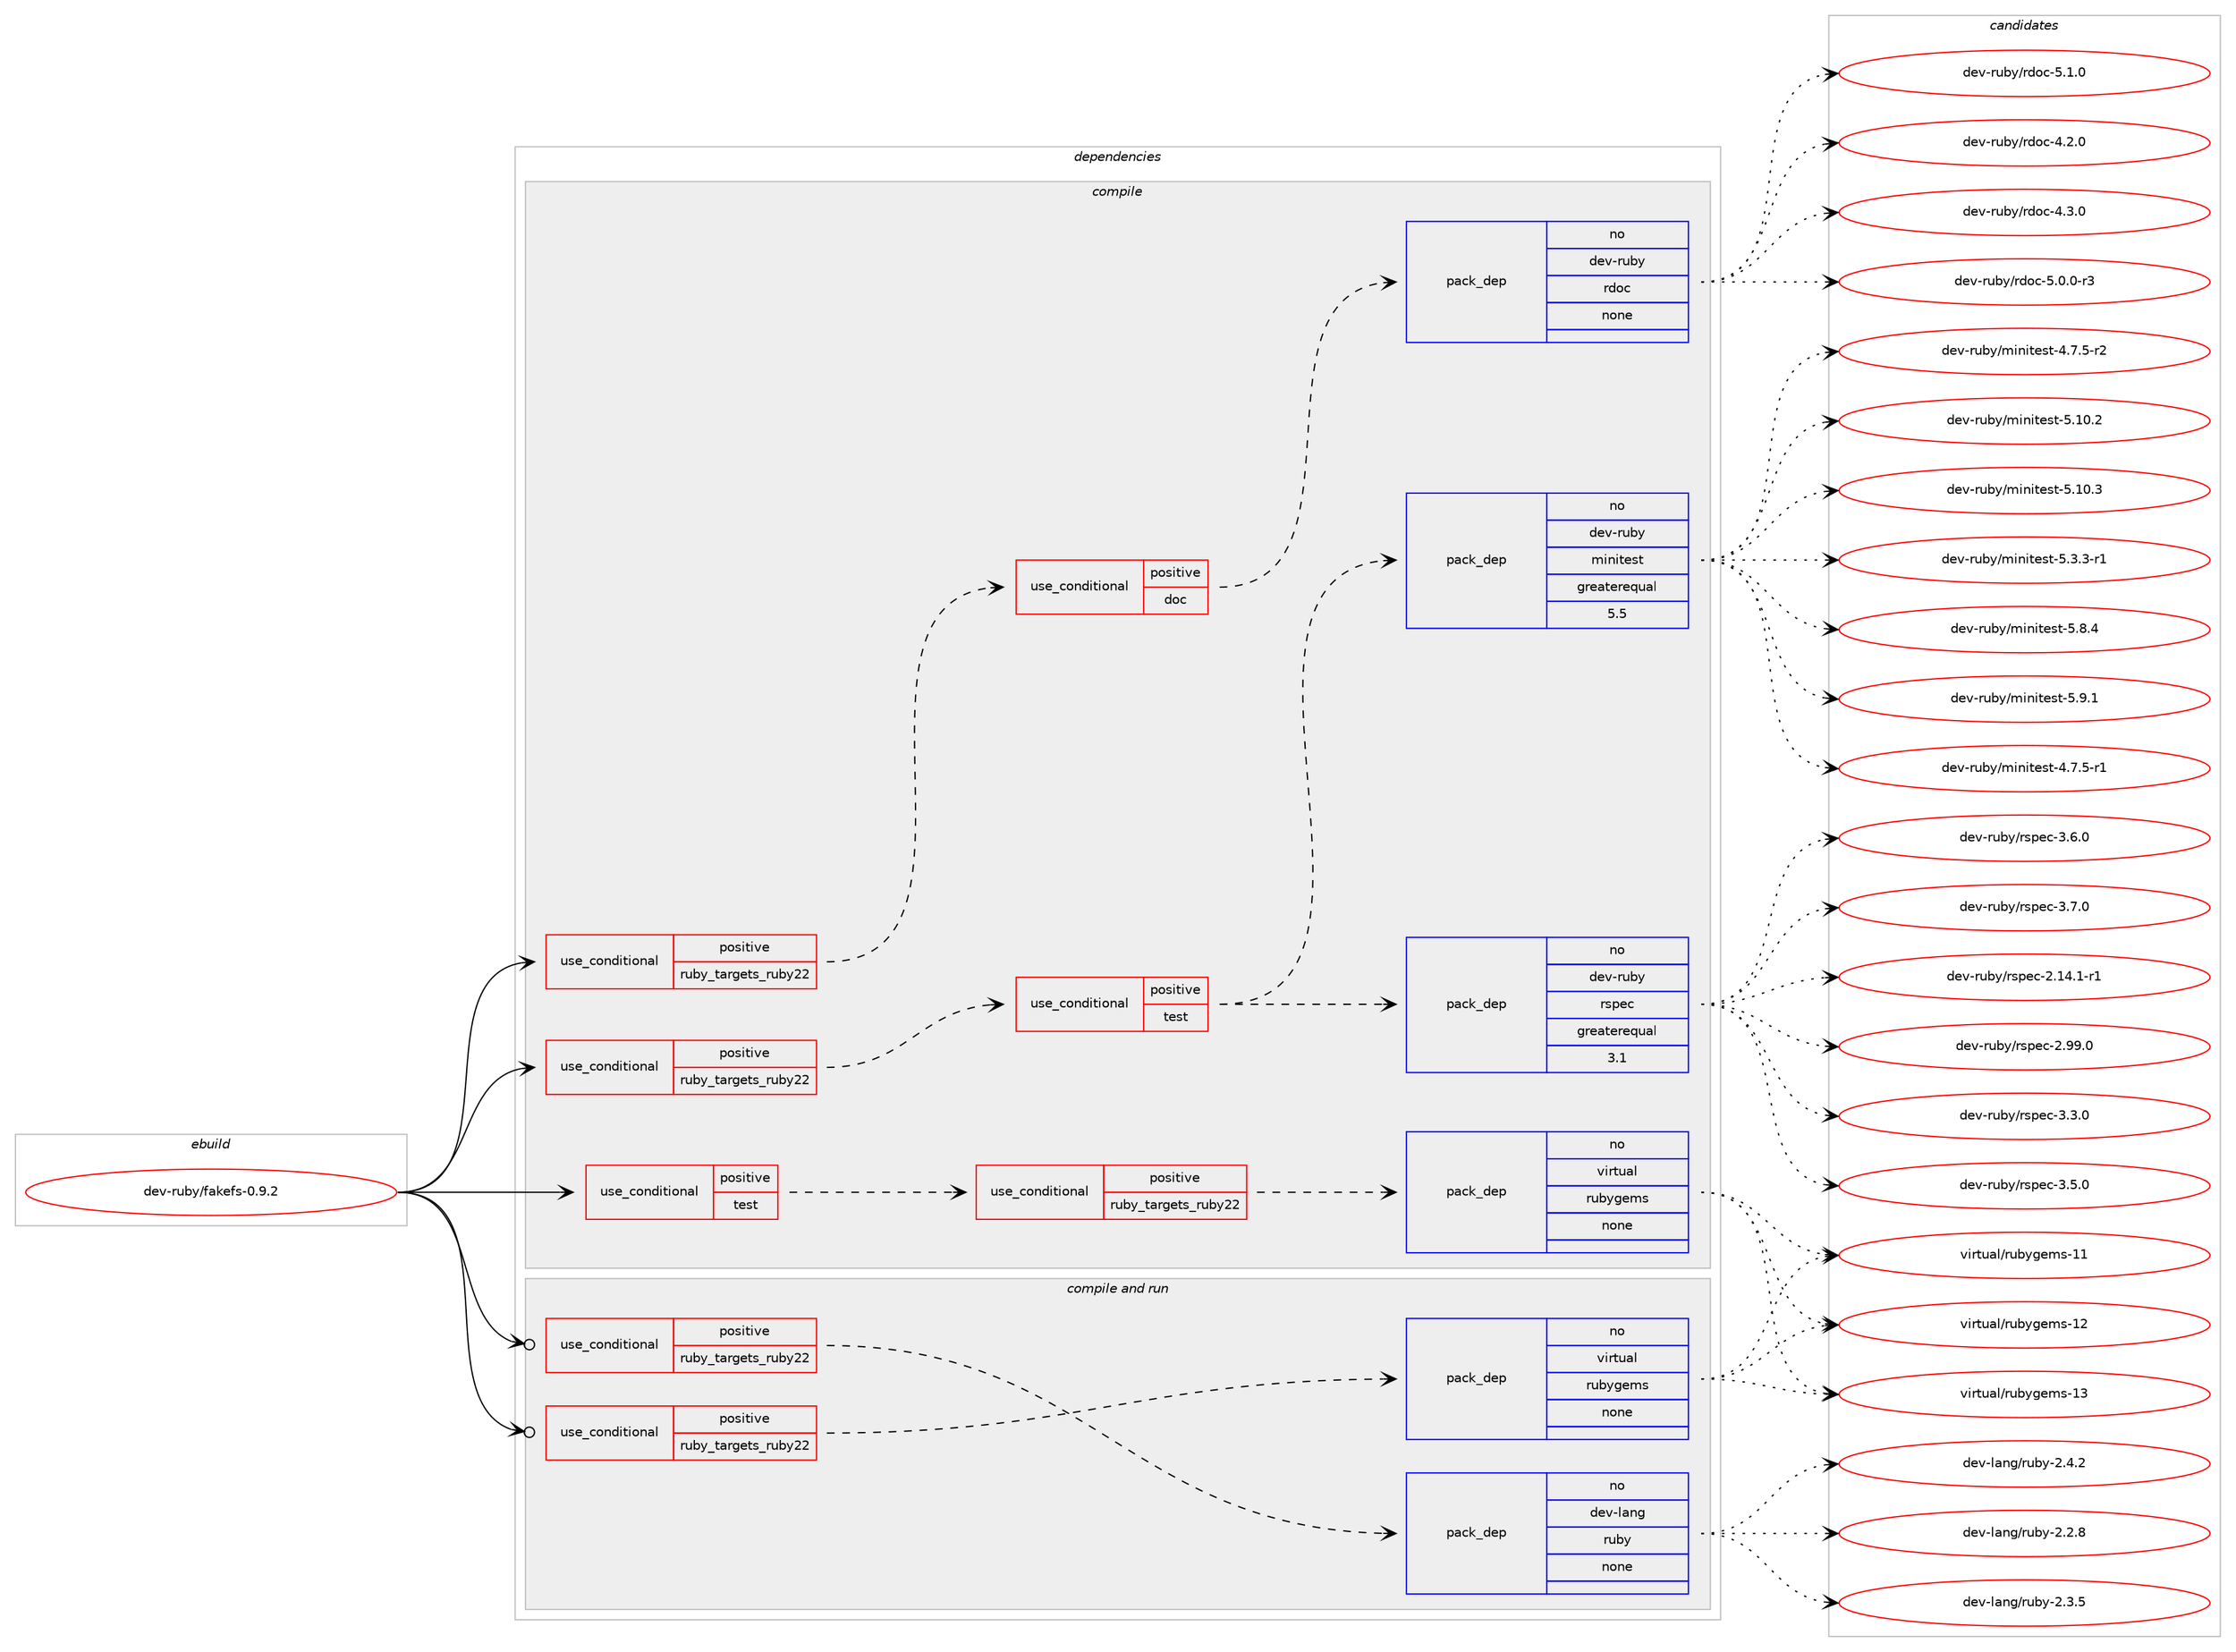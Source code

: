 digraph prolog {

# *************
# Graph options
# *************

newrank=true;
concentrate=true;
compound=true;
graph [rankdir=LR,fontname=Helvetica,fontsize=10,ranksep=1.5];#, ranksep=2.5, nodesep=0.2];
edge  [arrowhead=vee];
node  [fontname=Helvetica,fontsize=10];

# **********
# The ebuild
# **********

subgraph cluster_leftcol {
color=gray;
rank=same;
label=<<i>ebuild</i>>;
id [label="dev-ruby/fakefs-0.9.2", color=red, width=4, href="../dev-ruby/fakefs-0.9.2.svg"];
}

# ****************
# The dependencies
# ****************

subgraph cluster_midcol {
color=gray;
label=<<i>dependencies</i>>;
subgraph cluster_compile {
fillcolor="#eeeeee";
style=filled;
label=<<i>compile</i>>;
subgraph cond56686 {
dependency237948 [label=<<TABLE BORDER="0" CELLBORDER="1" CELLSPACING="0" CELLPADDING="4"><TR><TD ROWSPAN="3" CELLPADDING="10">use_conditional</TD></TR><TR><TD>positive</TD></TR><TR><TD>ruby_targets_ruby22</TD></TR></TABLE>>, shape=none, color=red];
subgraph cond56687 {
dependency237949 [label=<<TABLE BORDER="0" CELLBORDER="1" CELLSPACING="0" CELLPADDING="4"><TR><TD ROWSPAN="3" CELLPADDING="10">use_conditional</TD></TR><TR><TD>positive</TD></TR><TR><TD>doc</TD></TR></TABLE>>, shape=none, color=red];
subgraph pack177185 {
dependency237950 [label=<<TABLE BORDER="0" CELLBORDER="1" CELLSPACING="0" CELLPADDING="4" WIDTH="220"><TR><TD ROWSPAN="6" CELLPADDING="30">pack_dep</TD></TR><TR><TD WIDTH="110">no</TD></TR><TR><TD>dev-ruby</TD></TR><TR><TD>rdoc</TD></TR><TR><TD>none</TD></TR><TR><TD></TD></TR></TABLE>>, shape=none, color=blue];
}
dependency237949:e -> dependency237950:w [weight=20,style="dashed",arrowhead="vee"];
}
dependency237948:e -> dependency237949:w [weight=20,style="dashed",arrowhead="vee"];
}
id:e -> dependency237948:w [weight=20,style="solid",arrowhead="vee"];
subgraph cond56688 {
dependency237951 [label=<<TABLE BORDER="0" CELLBORDER="1" CELLSPACING="0" CELLPADDING="4"><TR><TD ROWSPAN="3" CELLPADDING="10">use_conditional</TD></TR><TR><TD>positive</TD></TR><TR><TD>ruby_targets_ruby22</TD></TR></TABLE>>, shape=none, color=red];
subgraph cond56689 {
dependency237952 [label=<<TABLE BORDER="0" CELLBORDER="1" CELLSPACING="0" CELLPADDING="4"><TR><TD ROWSPAN="3" CELLPADDING="10">use_conditional</TD></TR><TR><TD>positive</TD></TR><TR><TD>test</TD></TR></TABLE>>, shape=none, color=red];
subgraph pack177186 {
dependency237953 [label=<<TABLE BORDER="0" CELLBORDER="1" CELLSPACING="0" CELLPADDING="4" WIDTH="220"><TR><TD ROWSPAN="6" CELLPADDING="30">pack_dep</TD></TR><TR><TD WIDTH="110">no</TD></TR><TR><TD>dev-ruby</TD></TR><TR><TD>rspec</TD></TR><TR><TD>greaterequal</TD></TR><TR><TD>3.1</TD></TR></TABLE>>, shape=none, color=blue];
}
dependency237952:e -> dependency237953:w [weight=20,style="dashed",arrowhead="vee"];
subgraph pack177187 {
dependency237954 [label=<<TABLE BORDER="0" CELLBORDER="1" CELLSPACING="0" CELLPADDING="4" WIDTH="220"><TR><TD ROWSPAN="6" CELLPADDING="30">pack_dep</TD></TR><TR><TD WIDTH="110">no</TD></TR><TR><TD>dev-ruby</TD></TR><TR><TD>minitest</TD></TR><TR><TD>greaterequal</TD></TR><TR><TD>5.5</TD></TR></TABLE>>, shape=none, color=blue];
}
dependency237952:e -> dependency237954:w [weight=20,style="dashed",arrowhead="vee"];
}
dependency237951:e -> dependency237952:w [weight=20,style="dashed",arrowhead="vee"];
}
id:e -> dependency237951:w [weight=20,style="solid",arrowhead="vee"];
subgraph cond56690 {
dependency237955 [label=<<TABLE BORDER="0" CELLBORDER="1" CELLSPACING="0" CELLPADDING="4"><TR><TD ROWSPAN="3" CELLPADDING="10">use_conditional</TD></TR><TR><TD>positive</TD></TR><TR><TD>test</TD></TR></TABLE>>, shape=none, color=red];
subgraph cond56691 {
dependency237956 [label=<<TABLE BORDER="0" CELLBORDER="1" CELLSPACING="0" CELLPADDING="4"><TR><TD ROWSPAN="3" CELLPADDING="10">use_conditional</TD></TR><TR><TD>positive</TD></TR><TR><TD>ruby_targets_ruby22</TD></TR></TABLE>>, shape=none, color=red];
subgraph pack177188 {
dependency237957 [label=<<TABLE BORDER="0" CELLBORDER="1" CELLSPACING="0" CELLPADDING="4" WIDTH="220"><TR><TD ROWSPAN="6" CELLPADDING="30">pack_dep</TD></TR><TR><TD WIDTH="110">no</TD></TR><TR><TD>virtual</TD></TR><TR><TD>rubygems</TD></TR><TR><TD>none</TD></TR><TR><TD></TD></TR></TABLE>>, shape=none, color=blue];
}
dependency237956:e -> dependency237957:w [weight=20,style="dashed",arrowhead="vee"];
}
dependency237955:e -> dependency237956:w [weight=20,style="dashed",arrowhead="vee"];
}
id:e -> dependency237955:w [weight=20,style="solid",arrowhead="vee"];
}
subgraph cluster_compileandrun {
fillcolor="#eeeeee";
style=filled;
label=<<i>compile and run</i>>;
subgraph cond56692 {
dependency237958 [label=<<TABLE BORDER="0" CELLBORDER="1" CELLSPACING="0" CELLPADDING="4"><TR><TD ROWSPAN="3" CELLPADDING="10">use_conditional</TD></TR><TR><TD>positive</TD></TR><TR><TD>ruby_targets_ruby22</TD></TR></TABLE>>, shape=none, color=red];
subgraph pack177189 {
dependency237959 [label=<<TABLE BORDER="0" CELLBORDER="1" CELLSPACING="0" CELLPADDING="4" WIDTH="220"><TR><TD ROWSPAN="6" CELLPADDING="30">pack_dep</TD></TR><TR><TD WIDTH="110">no</TD></TR><TR><TD>dev-lang</TD></TR><TR><TD>ruby</TD></TR><TR><TD>none</TD></TR><TR><TD></TD></TR></TABLE>>, shape=none, color=blue];
}
dependency237958:e -> dependency237959:w [weight=20,style="dashed",arrowhead="vee"];
}
id:e -> dependency237958:w [weight=20,style="solid",arrowhead="odotvee"];
subgraph cond56693 {
dependency237960 [label=<<TABLE BORDER="0" CELLBORDER="1" CELLSPACING="0" CELLPADDING="4"><TR><TD ROWSPAN="3" CELLPADDING="10">use_conditional</TD></TR><TR><TD>positive</TD></TR><TR><TD>ruby_targets_ruby22</TD></TR></TABLE>>, shape=none, color=red];
subgraph pack177190 {
dependency237961 [label=<<TABLE BORDER="0" CELLBORDER="1" CELLSPACING="0" CELLPADDING="4" WIDTH="220"><TR><TD ROWSPAN="6" CELLPADDING="30">pack_dep</TD></TR><TR><TD WIDTH="110">no</TD></TR><TR><TD>virtual</TD></TR><TR><TD>rubygems</TD></TR><TR><TD>none</TD></TR><TR><TD></TD></TR></TABLE>>, shape=none, color=blue];
}
dependency237960:e -> dependency237961:w [weight=20,style="dashed",arrowhead="vee"];
}
id:e -> dependency237960:w [weight=20,style="solid",arrowhead="odotvee"];
}
subgraph cluster_run {
fillcolor="#eeeeee";
style=filled;
label=<<i>run</i>>;
}
}

# **************
# The candidates
# **************

subgraph cluster_choices {
rank=same;
color=gray;
label=<<i>candidates</i>>;

subgraph choice177185 {
color=black;
nodesep=1;
choice10010111845114117981214711410011199455246504648 [label="dev-ruby/rdoc-4.2.0", color=red, width=4,href="../dev-ruby/rdoc-4.2.0.svg"];
choice10010111845114117981214711410011199455246514648 [label="dev-ruby/rdoc-4.3.0", color=red, width=4,href="../dev-ruby/rdoc-4.3.0.svg"];
choice100101118451141179812147114100111994553464846484511451 [label="dev-ruby/rdoc-5.0.0-r3", color=red, width=4,href="../dev-ruby/rdoc-5.0.0-r3.svg"];
choice10010111845114117981214711410011199455346494648 [label="dev-ruby/rdoc-5.1.0", color=red, width=4,href="../dev-ruby/rdoc-5.1.0.svg"];
dependency237950:e -> choice10010111845114117981214711410011199455246504648:w [style=dotted,weight="100"];
dependency237950:e -> choice10010111845114117981214711410011199455246514648:w [style=dotted,weight="100"];
dependency237950:e -> choice100101118451141179812147114100111994553464846484511451:w [style=dotted,weight="100"];
dependency237950:e -> choice10010111845114117981214711410011199455346494648:w [style=dotted,weight="100"];
}
subgraph choice177186 {
color=black;
nodesep=1;
choice10010111845114117981214711411511210199455046495246494511449 [label="dev-ruby/rspec-2.14.1-r1", color=red, width=4,href="../dev-ruby/rspec-2.14.1-r1.svg"];
choice1001011184511411798121471141151121019945504657574648 [label="dev-ruby/rspec-2.99.0", color=red, width=4,href="../dev-ruby/rspec-2.99.0.svg"];
choice10010111845114117981214711411511210199455146514648 [label="dev-ruby/rspec-3.3.0", color=red, width=4,href="../dev-ruby/rspec-3.3.0.svg"];
choice10010111845114117981214711411511210199455146534648 [label="dev-ruby/rspec-3.5.0", color=red, width=4,href="../dev-ruby/rspec-3.5.0.svg"];
choice10010111845114117981214711411511210199455146544648 [label="dev-ruby/rspec-3.6.0", color=red, width=4,href="../dev-ruby/rspec-3.6.0.svg"];
choice10010111845114117981214711411511210199455146554648 [label="dev-ruby/rspec-3.7.0", color=red, width=4,href="../dev-ruby/rspec-3.7.0.svg"];
dependency237953:e -> choice10010111845114117981214711411511210199455046495246494511449:w [style=dotted,weight="100"];
dependency237953:e -> choice1001011184511411798121471141151121019945504657574648:w [style=dotted,weight="100"];
dependency237953:e -> choice10010111845114117981214711411511210199455146514648:w [style=dotted,weight="100"];
dependency237953:e -> choice10010111845114117981214711411511210199455146534648:w [style=dotted,weight="100"];
dependency237953:e -> choice10010111845114117981214711411511210199455146544648:w [style=dotted,weight="100"];
dependency237953:e -> choice10010111845114117981214711411511210199455146554648:w [style=dotted,weight="100"];
}
subgraph choice177187 {
color=black;
nodesep=1;
choice1001011184511411798121471091051101051161011151164552465546534511449 [label="dev-ruby/minitest-4.7.5-r1", color=red, width=4,href="../dev-ruby/minitest-4.7.5-r1.svg"];
choice1001011184511411798121471091051101051161011151164552465546534511450 [label="dev-ruby/minitest-4.7.5-r2", color=red, width=4,href="../dev-ruby/minitest-4.7.5-r2.svg"];
choice10010111845114117981214710910511010511610111511645534649484650 [label="dev-ruby/minitest-5.10.2", color=red, width=4,href="../dev-ruby/minitest-5.10.2.svg"];
choice10010111845114117981214710910511010511610111511645534649484651 [label="dev-ruby/minitest-5.10.3", color=red, width=4,href="../dev-ruby/minitest-5.10.3.svg"];
choice1001011184511411798121471091051101051161011151164553465146514511449 [label="dev-ruby/minitest-5.3.3-r1", color=red, width=4,href="../dev-ruby/minitest-5.3.3-r1.svg"];
choice100101118451141179812147109105110105116101115116455346564652 [label="dev-ruby/minitest-5.8.4", color=red, width=4,href="../dev-ruby/minitest-5.8.4.svg"];
choice100101118451141179812147109105110105116101115116455346574649 [label="dev-ruby/minitest-5.9.1", color=red, width=4,href="../dev-ruby/minitest-5.9.1.svg"];
dependency237954:e -> choice1001011184511411798121471091051101051161011151164552465546534511449:w [style=dotted,weight="100"];
dependency237954:e -> choice1001011184511411798121471091051101051161011151164552465546534511450:w [style=dotted,weight="100"];
dependency237954:e -> choice10010111845114117981214710910511010511610111511645534649484650:w [style=dotted,weight="100"];
dependency237954:e -> choice10010111845114117981214710910511010511610111511645534649484651:w [style=dotted,weight="100"];
dependency237954:e -> choice1001011184511411798121471091051101051161011151164553465146514511449:w [style=dotted,weight="100"];
dependency237954:e -> choice100101118451141179812147109105110105116101115116455346564652:w [style=dotted,weight="100"];
dependency237954:e -> choice100101118451141179812147109105110105116101115116455346574649:w [style=dotted,weight="100"];
}
subgraph choice177188 {
color=black;
nodesep=1;
choice118105114116117971084711411798121103101109115454949 [label="virtual/rubygems-11", color=red, width=4,href="../virtual/rubygems-11.svg"];
choice118105114116117971084711411798121103101109115454950 [label="virtual/rubygems-12", color=red, width=4,href="../virtual/rubygems-12.svg"];
choice118105114116117971084711411798121103101109115454951 [label="virtual/rubygems-13", color=red, width=4,href="../virtual/rubygems-13.svg"];
dependency237957:e -> choice118105114116117971084711411798121103101109115454949:w [style=dotted,weight="100"];
dependency237957:e -> choice118105114116117971084711411798121103101109115454950:w [style=dotted,weight="100"];
dependency237957:e -> choice118105114116117971084711411798121103101109115454951:w [style=dotted,weight="100"];
}
subgraph choice177189 {
color=black;
nodesep=1;
choice10010111845108971101034711411798121455046504656 [label="dev-lang/ruby-2.2.8", color=red, width=4,href="../dev-lang/ruby-2.2.8.svg"];
choice10010111845108971101034711411798121455046514653 [label="dev-lang/ruby-2.3.5", color=red, width=4,href="../dev-lang/ruby-2.3.5.svg"];
choice10010111845108971101034711411798121455046524650 [label="dev-lang/ruby-2.4.2", color=red, width=4,href="../dev-lang/ruby-2.4.2.svg"];
dependency237959:e -> choice10010111845108971101034711411798121455046504656:w [style=dotted,weight="100"];
dependency237959:e -> choice10010111845108971101034711411798121455046514653:w [style=dotted,weight="100"];
dependency237959:e -> choice10010111845108971101034711411798121455046524650:w [style=dotted,weight="100"];
}
subgraph choice177190 {
color=black;
nodesep=1;
choice118105114116117971084711411798121103101109115454949 [label="virtual/rubygems-11", color=red, width=4,href="../virtual/rubygems-11.svg"];
choice118105114116117971084711411798121103101109115454950 [label="virtual/rubygems-12", color=red, width=4,href="../virtual/rubygems-12.svg"];
choice118105114116117971084711411798121103101109115454951 [label="virtual/rubygems-13", color=red, width=4,href="../virtual/rubygems-13.svg"];
dependency237961:e -> choice118105114116117971084711411798121103101109115454949:w [style=dotted,weight="100"];
dependency237961:e -> choice118105114116117971084711411798121103101109115454950:w [style=dotted,weight="100"];
dependency237961:e -> choice118105114116117971084711411798121103101109115454951:w [style=dotted,weight="100"];
}
}

}
